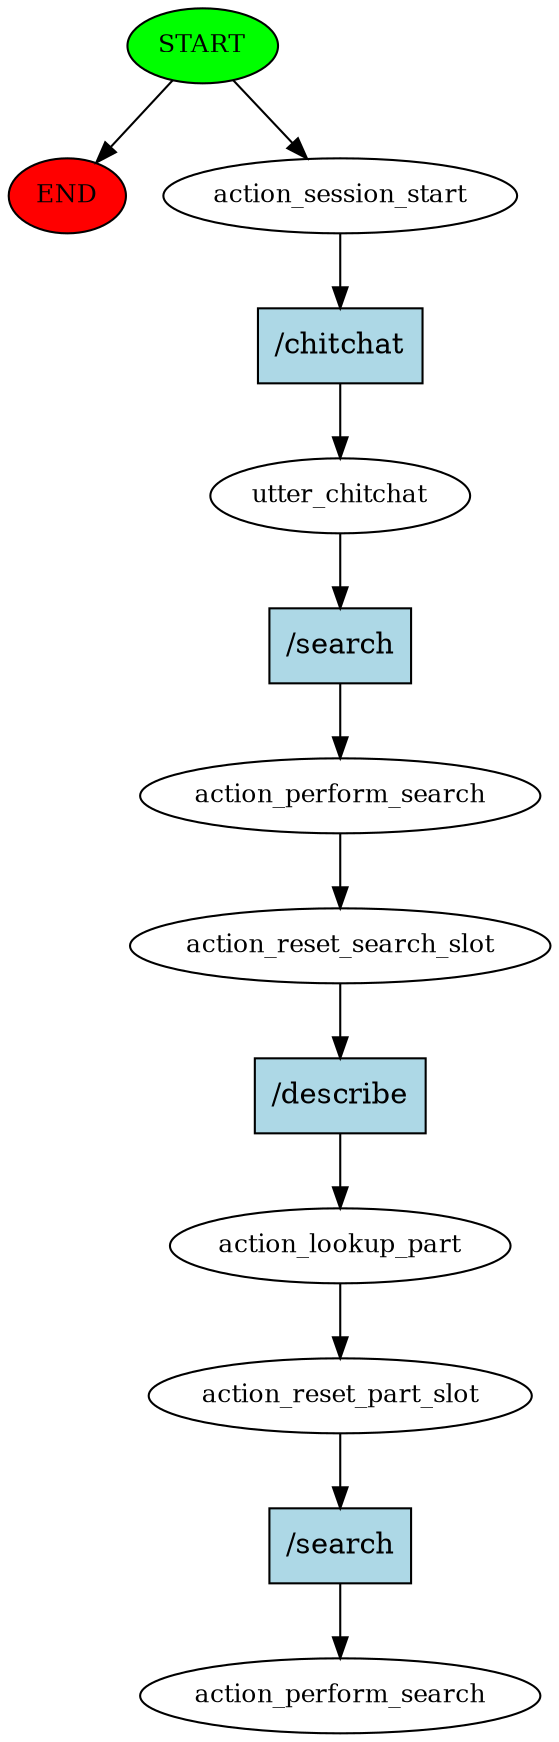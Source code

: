 digraph  {
0 [class="start active", fillcolor=green, fontsize=12, label=START, style=filled];
"-1" [class=end, fillcolor=red, fontsize=12, label=END, style=filled];
1 [class=active, fontsize=12, label=action_session_start];
2 [class=active, fontsize=12, label=utter_chitchat];
3 [class=active, fontsize=12, label=action_perform_search];
4 [class=active, fontsize=12, label=action_reset_search_slot];
5 [class=active, fontsize=12, label=action_lookup_part];
6 [class=active, fontsize=12, label=action_reset_part_slot];
7 [class="dashed active", fontsize=12, label=action_perform_search];
8 [class="intent active", fillcolor=lightblue, label="/chitchat", shape=rect, style=filled];
9 [class="intent active", fillcolor=lightblue, label="/search", shape=rect, style=filled];
10 [class="intent active", fillcolor=lightblue, label="/describe", shape=rect, style=filled];
11 [class="intent active", fillcolor=lightblue, label="/search", shape=rect, style=filled];
0 -> "-1"  [class="", key=NONE, label=""];
0 -> 1  [class=active, key=NONE, label=""];
1 -> 8  [class=active, key=0];
2 -> 9  [class=active, key=0];
3 -> 4  [class=active, key=NONE, label=""];
4 -> 10  [class=active, key=0];
5 -> 6  [class=active, key=NONE, label=""];
6 -> 11  [class=active, key=0];
8 -> 2  [class=active, key=0];
9 -> 3  [class=active, key=0];
10 -> 5  [class=active, key=0];
11 -> 7  [class=active, key=0];
}
